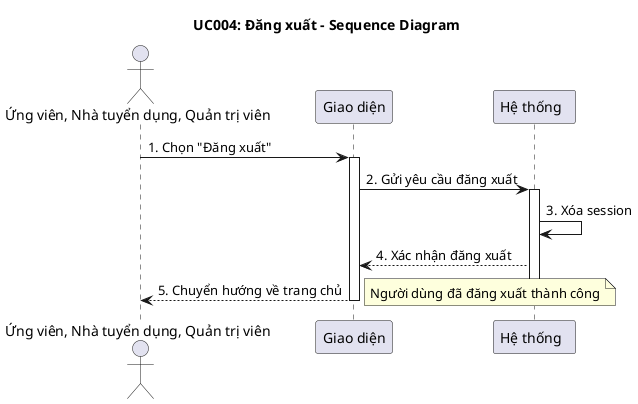 @startuml UC004_Logout_Sequence_Diagram
 title UC004: Đăng xuất - Sequence Diagram

actor "Ứng viên, Nhà tuyển dụng, Quản trị viên" as User
participant "Giao diện" as UI
participant "Hệ thống  " as Auth

User -> UI: 1. Chọn "Đăng xuất"
activate UI
UI -> Auth: 2. Gửi yêu cầu đăng xuất
activate Auth
Auth -> Auth: 3. Xóa session
Auth --> UI: 4. Xác nhận đăng xuất
UI --> User: 5. Chuyển hướng về trang chủ
note right: Người dùng đã đăng xuất thành công

deactivate Auth
deactivate UI

@enduml